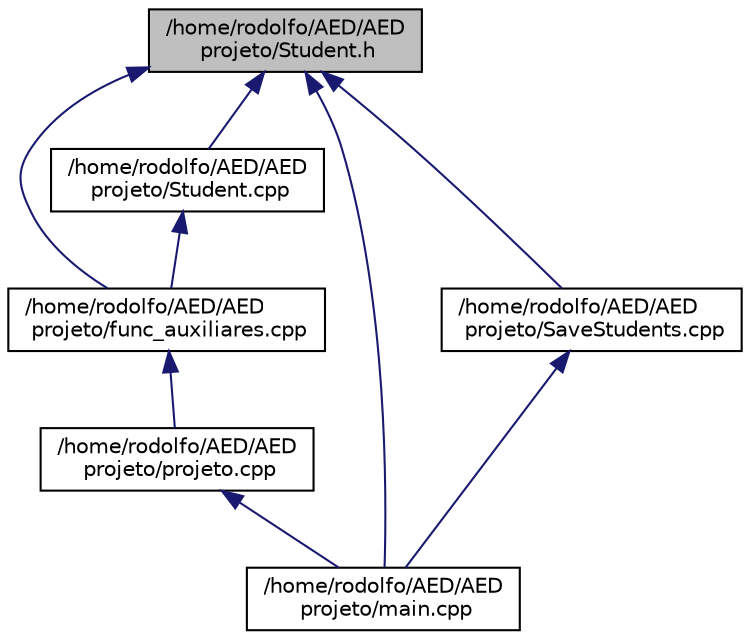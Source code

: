 digraph "/home/rodolfo/AED/AED projeto/Student.h"
{
 // LATEX_PDF_SIZE
  edge [fontname="Helvetica",fontsize="10",labelfontname="Helvetica",labelfontsize="10"];
  node [fontname="Helvetica",fontsize="10",shape=record];
  Node1 [label="/home/rodolfo/AED/AED\l projeto/Student.h",height=0.2,width=0.4,color="black", fillcolor="grey75", style="filled", fontcolor="black",tooltip=" "];
  Node1 -> Node2 [dir="back",color="midnightblue",fontsize="10",style="solid"];
  Node2 [label="/home/rodolfo/AED/AED\l projeto/func_auxiliares.cpp",height=0.2,width=0.4,color="black", fillcolor="white", style="filled",URL="$func__auxiliares_8cpp.html",tooltip=" "];
  Node2 -> Node3 [dir="back",color="midnightblue",fontsize="10",style="solid"];
  Node3 [label="/home/rodolfo/AED/AED\l projeto/projeto.cpp",height=0.2,width=0.4,color="black", fillcolor="white", style="filled",URL="$projeto_8cpp.html",tooltip=" "];
  Node3 -> Node4 [dir="back",color="midnightblue",fontsize="10",style="solid"];
  Node4 [label="/home/rodolfo/AED/AED\l projeto/main.cpp",height=0.2,width=0.4,color="black", fillcolor="white", style="filled",URL="$main_8cpp.html",tooltip=" "];
  Node1 -> Node5 [dir="back",color="midnightblue",fontsize="10",style="solid"];
  Node5 [label="/home/rodolfo/AED/AED\l projeto/Student.cpp",height=0.2,width=0.4,color="black", fillcolor="white", style="filled",URL="$Student_8cpp.html",tooltip=" "];
  Node5 -> Node2 [dir="back",color="midnightblue",fontsize="10",style="solid"];
  Node1 -> Node4 [dir="back",color="midnightblue",fontsize="10",style="solid"];
  Node1 -> Node6 [dir="back",color="midnightblue",fontsize="10",style="solid"];
  Node6 [label="/home/rodolfo/AED/AED\l projeto/SaveStudents.cpp",height=0.2,width=0.4,color="black", fillcolor="white", style="filled",URL="$SaveStudents_8cpp.html",tooltip=" "];
  Node6 -> Node4 [dir="back",color="midnightblue",fontsize="10",style="solid"];
}
